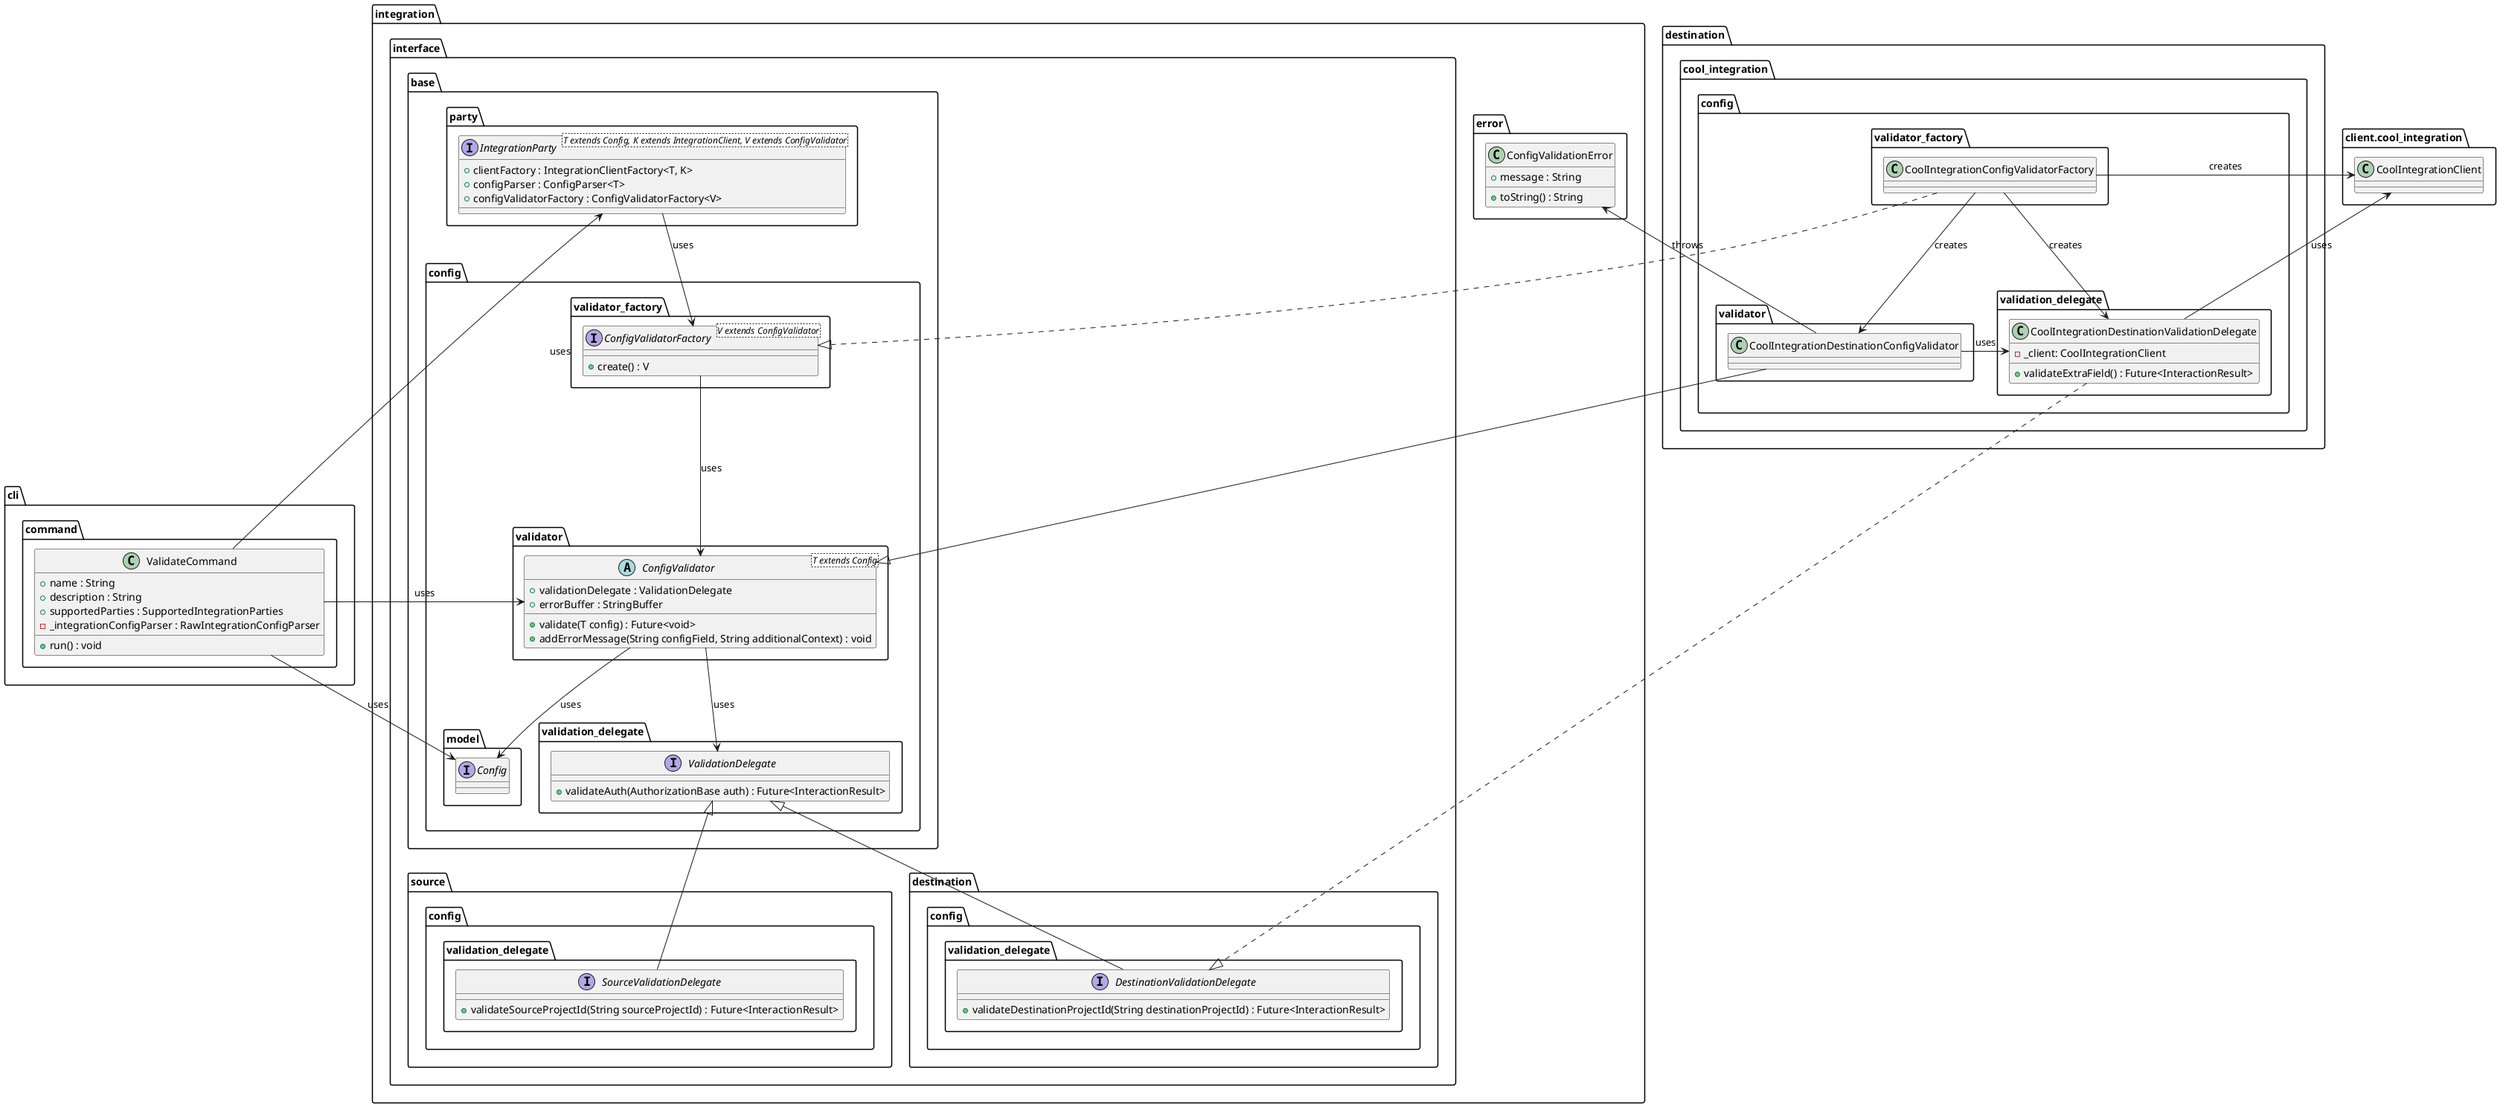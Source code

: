 @startuml ci_integrations_config_validator_class_diagram

    package integration {
        package interface {
            package base {
                package party {
                    interface IntegrationParty<T extends Config, K extends IntegrationClient, V extends ConfigValidator> {
                        + clientFactory : IntegrationClientFactory<T, K>
                        + configParser : ConfigParser<T>
                        + configValidatorFactory : ConfigValidatorFactory<V>
                    }
                }

                package config {
                    package model {
                        interface Config {}
                    }

                    package validator {
                        abstract class ConfigValidator<T extends Config> {
                            + validationDelegate : ValidationDelegate
                            + errorBuffer : StringBuffer

                            + validate(T config) : Future<void>
                            + addErrorMessage(String configField, String additionalContext) : void
                        }
                    }

                    package validation_delegate as base_validation_delegate {
                        interface ValidationDelegate {
                            + validateAuth(AuthorizationBase auth) : Future<InteractionResult>
                        }
                    }

                    package validator_factory {
                        interface ConfigValidatorFactory<V extends ConfigValidator> {
                            + create() : V
                        }
                    }
                }
            }

            package source.config.validation_delegate {
                interface SourceValidationDelegate {
                    + validateSourceProjectId(String sourceProjectId) : Future<InteractionResult>
                }
            }

            package destination.config.validation_delegate {
                interface DestinationValidationDelegate {
                    + validateDestinationProjectId(String destinationProjectId) : Future<InteractionResult>
                }
            }
        }

        package error {
            class ConfigValidationError {
                + message : String

                + toString() : String
            }
        }
    }

    package destination.cool_integration {
        package config as cool_integration_config {
            package validator as cool_integration_validator {
                class CoolIntegrationDestinationConfigValidator {}
            }

            package validator_factory as cool_integration_validator_validator_factory {
                class CoolIntegrationConfigValidatorFactory {}
            }

            package validation_delegate {
                class CoolIntegrationDestinationValidationDelegate {
                    - _client: CoolIntegrationClient

                    + validateExtraField() : Future<InteractionResult>
                }
            }
        }
    }

    package client.cool_integration as client_cool_integration {
        class CoolIntegrationClient {}
    }

    package cli.command {
        class ValidateCommand {
            + name : String
            + description : String
            + supportedParties : SupportedIntegrationParties 
            - _integrationConfigParser : RawIntegrationConfigParser

            + run() : void
        }
    }

    IntegrationParty --> ConfigValidatorFactory : uses

    ConfigValidatorFactory --> ConfigValidator : uses

    ConfigValidator --> ValidationDelegate : uses
    ConfigValidator --> Config : uses

    SourceValidationDelegate --up|> ValidationDelegate
    DestinationValidationDelegate --up|> ValidationDelegate

    CoolIntegrationDestinationValidationDelegate ..|> DestinationValidationDelegate

    CoolIntegrationDestinationConfigValidator -left-|> ConfigValidator
    CoolIntegrationDestinationConfigValidator -left-> CoolIntegrationDestinationValidationDelegate : uses
    CoolIntegrationDestinationValidationDelegate -left-> CoolIntegrationClient : uses
    CoolIntegrationConfigValidatorFactory ..|> ConfigValidatorFactory
    CoolIntegrationConfigValidatorFactory --> CoolIntegrationDestinationConfigValidator : creates
    CoolIntegrationConfigValidatorFactory -left-> CoolIntegrationClient : creates
    CoolIntegrationConfigValidatorFactory --> CoolIntegrationDestinationValidationDelegate : creates
    CoolIntegrationDestinationConfigValidator --> ConfigValidationError : throws

    ValidateCommand -left-> IntegrationParty : uses
    ValidateCommand -left-> ConfigValidator : uses
    ValidateCommand --> Config : uses

@enduml
